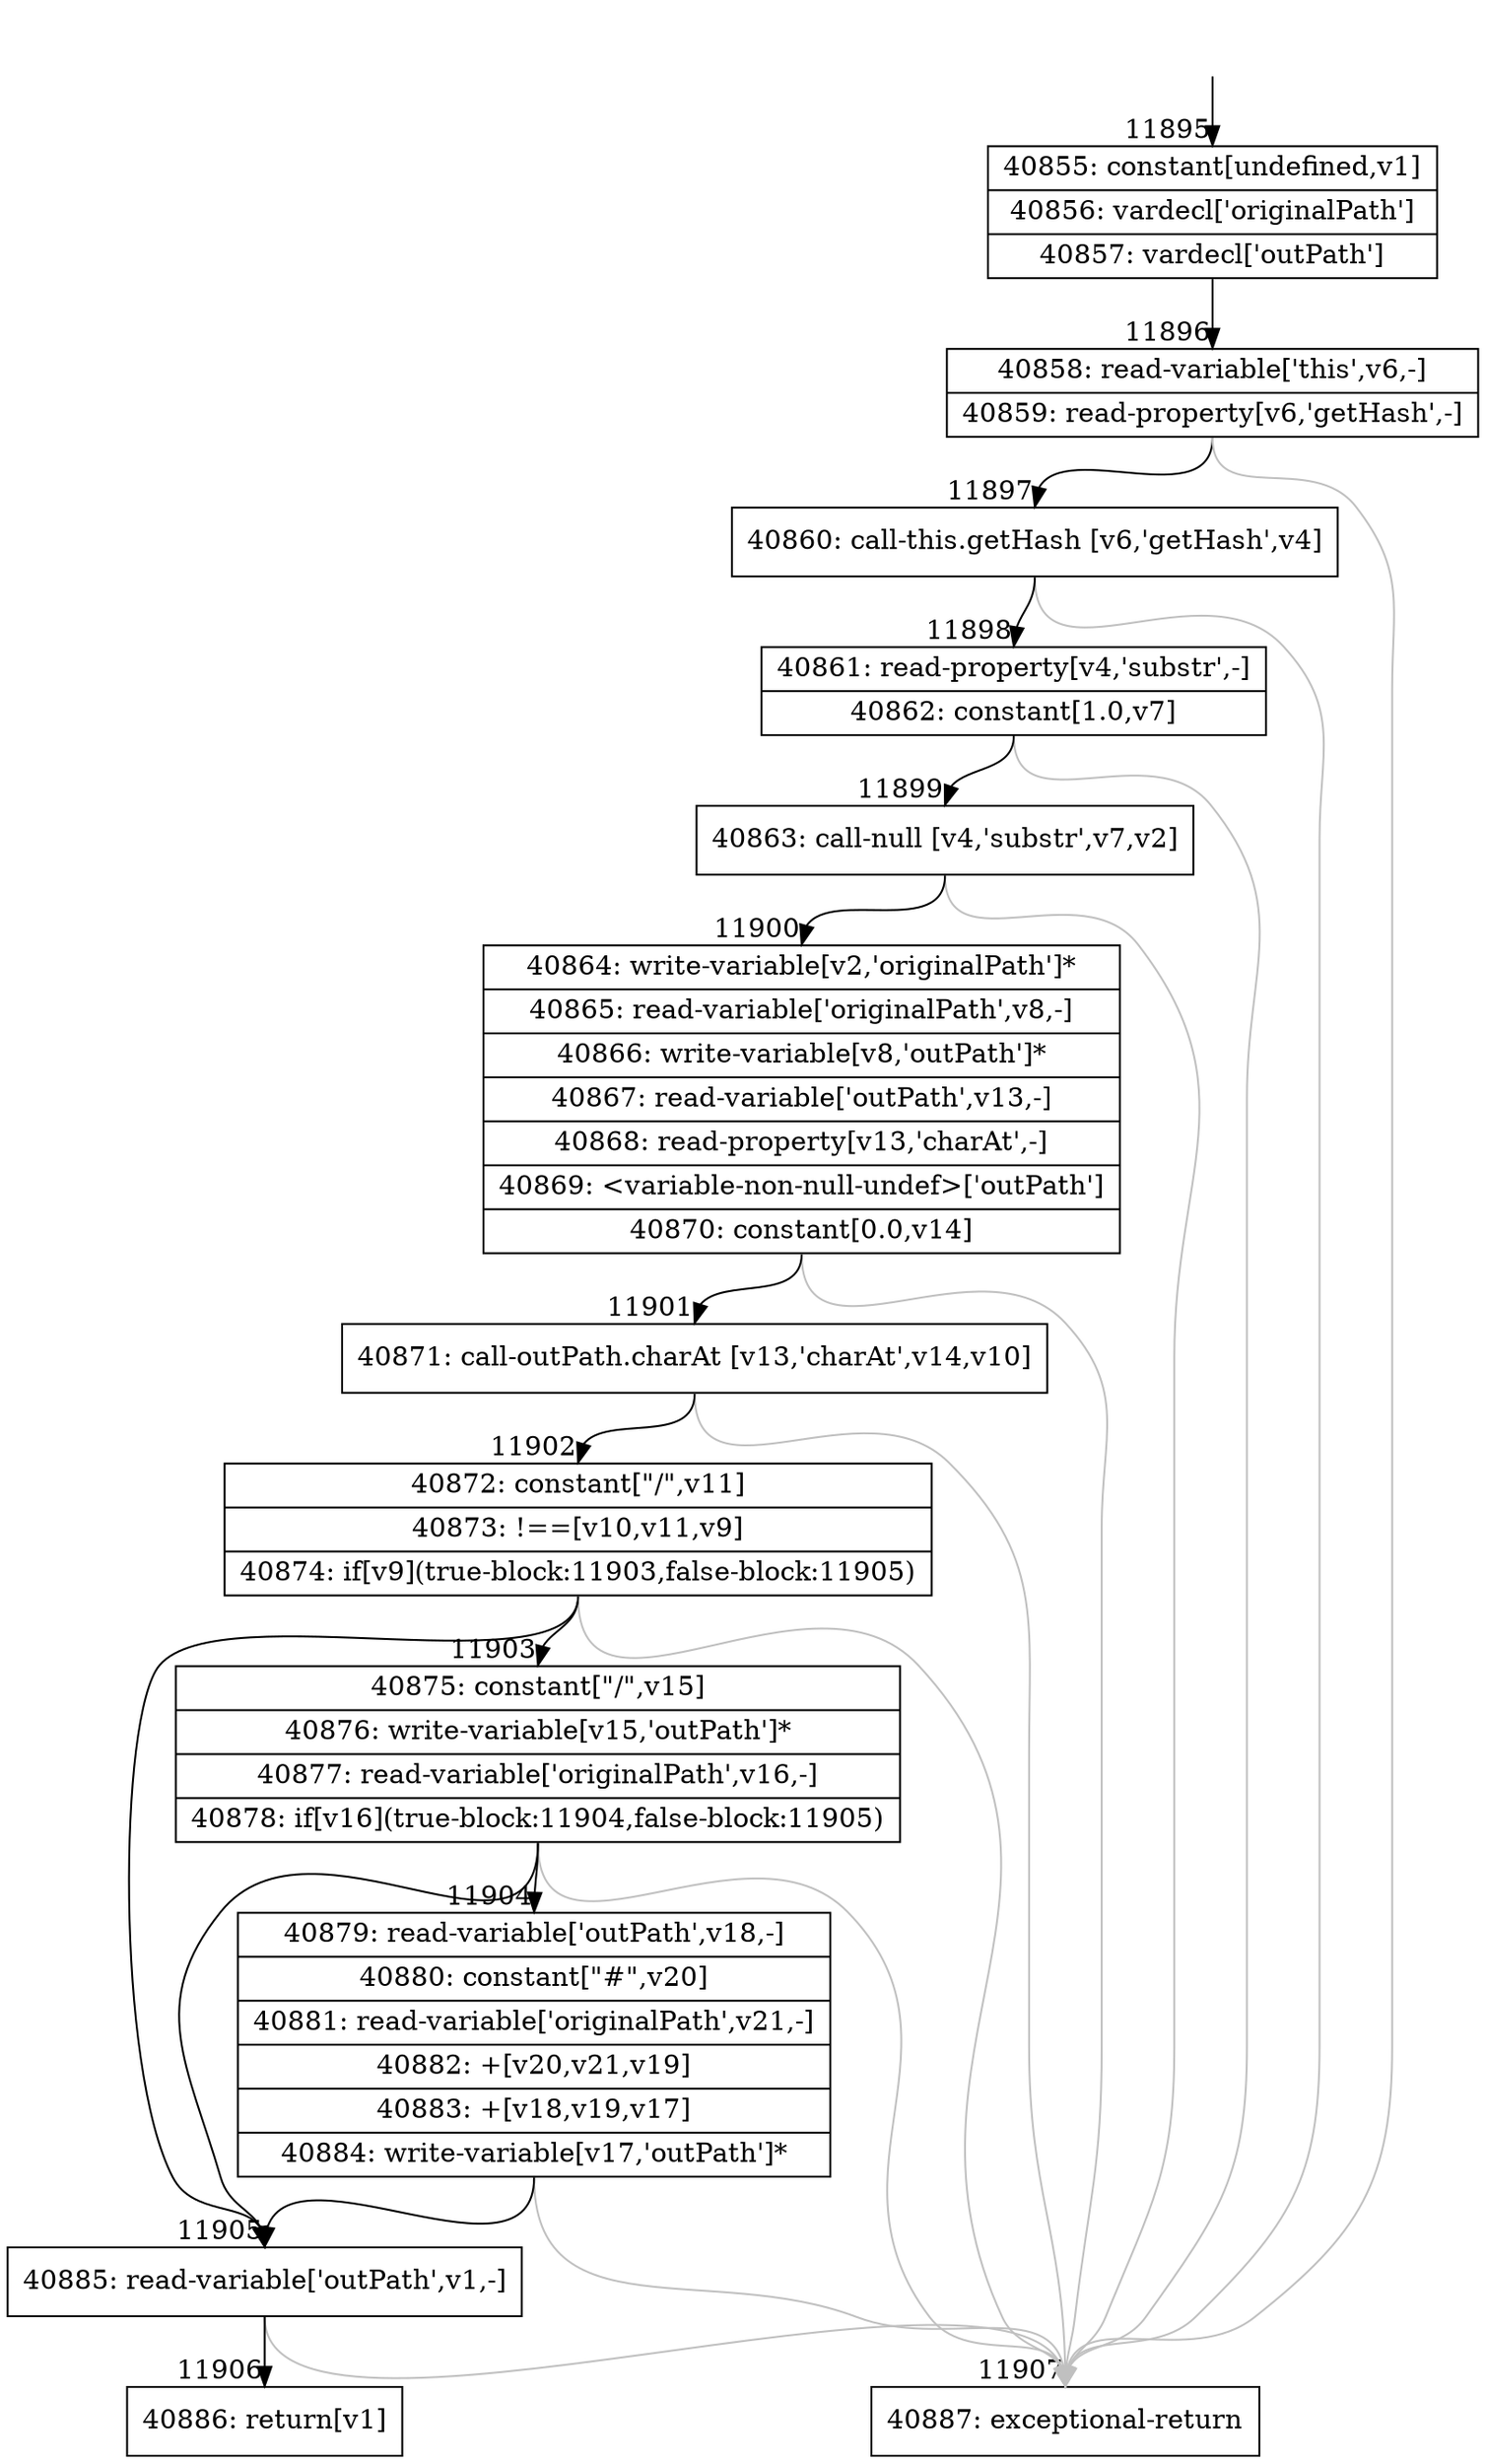 digraph {
rankdir="TD"
BB_entry978[shape=none,label=""];
BB_entry978 -> BB11895 [tailport=s, headport=n, headlabel="    11895"]
BB11895 [shape=record label="{40855: constant[undefined,v1]|40856: vardecl['originalPath']|40857: vardecl['outPath']}" ] 
BB11895 -> BB11896 [tailport=s, headport=n, headlabel="      11896"]
BB11896 [shape=record label="{40858: read-variable['this',v6,-]|40859: read-property[v6,'getHash',-]}" ] 
BB11896 -> BB11897 [tailport=s, headport=n, headlabel="      11897"]
BB11896 -> BB11907 [tailport=s, headport=n, color=gray, headlabel="      11907"]
BB11897 [shape=record label="{40860: call-this.getHash [v6,'getHash',v4]}" ] 
BB11897 -> BB11898 [tailport=s, headport=n, headlabel="      11898"]
BB11897 -> BB11907 [tailport=s, headport=n, color=gray]
BB11898 [shape=record label="{40861: read-property[v4,'substr',-]|40862: constant[1.0,v7]}" ] 
BB11898 -> BB11899 [tailport=s, headport=n, headlabel="      11899"]
BB11898 -> BB11907 [tailport=s, headport=n, color=gray]
BB11899 [shape=record label="{40863: call-null [v4,'substr',v7,v2]}" ] 
BB11899 -> BB11900 [tailport=s, headport=n, headlabel="      11900"]
BB11899 -> BB11907 [tailport=s, headport=n, color=gray]
BB11900 [shape=record label="{40864: write-variable[v2,'originalPath']*|40865: read-variable['originalPath',v8,-]|40866: write-variable[v8,'outPath']*|40867: read-variable['outPath',v13,-]|40868: read-property[v13,'charAt',-]|40869: \<variable-non-null-undef\>['outPath']|40870: constant[0.0,v14]}" ] 
BB11900 -> BB11901 [tailport=s, headport=n, headlabel="      11901"]
BB11900 -> BB11907 [tailport=s, headport=n, color=gray]
BB11901 [shape=record label="{40871: call-outPath.charAt [v13,'charAt',v14,v10]}" ] 
BB11901 -> BB11902 [tailport=s, headport=n, headlabel="      11902"]
BB11901 -> BB11907 [tailport=s, headport=n, color=gray]
BB11902 [shape=record label="{40872: constant[\"/\",v11]|40873: !==[v10,v11,v9]|40874: if[v9](true-block:11903,false-block:11905)}" ] 
BB11902 -> BB11903 [tailport=s, headport=n, headlabel="      11903"]
BB11902 -> BB11905 [tailport=s, headport=n, headlabel="      11905"]
BB11902 -> BB11907 [tailport=s, headport=n, color=gray]
BB11903 [shape=record label="{40875: constant[\"/\",v15]|40876: write-variable[v15,'outPath']*|40877: read-variable['originalPath',v16,-]|40878: if[v16](true-block:11904,false-block:11905)}" ] 
BB11903 -> BB11904 [tailport=s, headport=n, headlabel="      11904"]
BB11903 -> BB11905 [tailport=s, headport=n]
BB11903 -> BB11907 [tailport=s, headport=n, color=gray]
BB11904 [shape=record label="{40879: read-variable['outPath',v18,-]|40880: constant[\"#\",v20]|40881: read-variable['originalPath',v21,-]|40882: +[v20,v21,v19]|40883: +[v18,v19,v17]|40884: write-variable[v17,'outPath']*}" ] 
BB11904 -> BB11905 [tailport=s, headport=n]
BB11904 -> BB11907 [tailport=s, headport=n, color=gray]
BB11905 [shape=record label="{40885: read-variable['outPath',v1,-]}" ] 
BB11905 -> BB11906 [tailport=s, headport=n, headlabel="      11906"]
BB11905 -> BB11907 [tailport=s, headport=n, color=gray]
BB11906 [shape=record label="{40886: return[v1]}" ] 
BB11907 [shape=record label="{40887: exceptional-return}" ] 
//#$~ 21989
}

